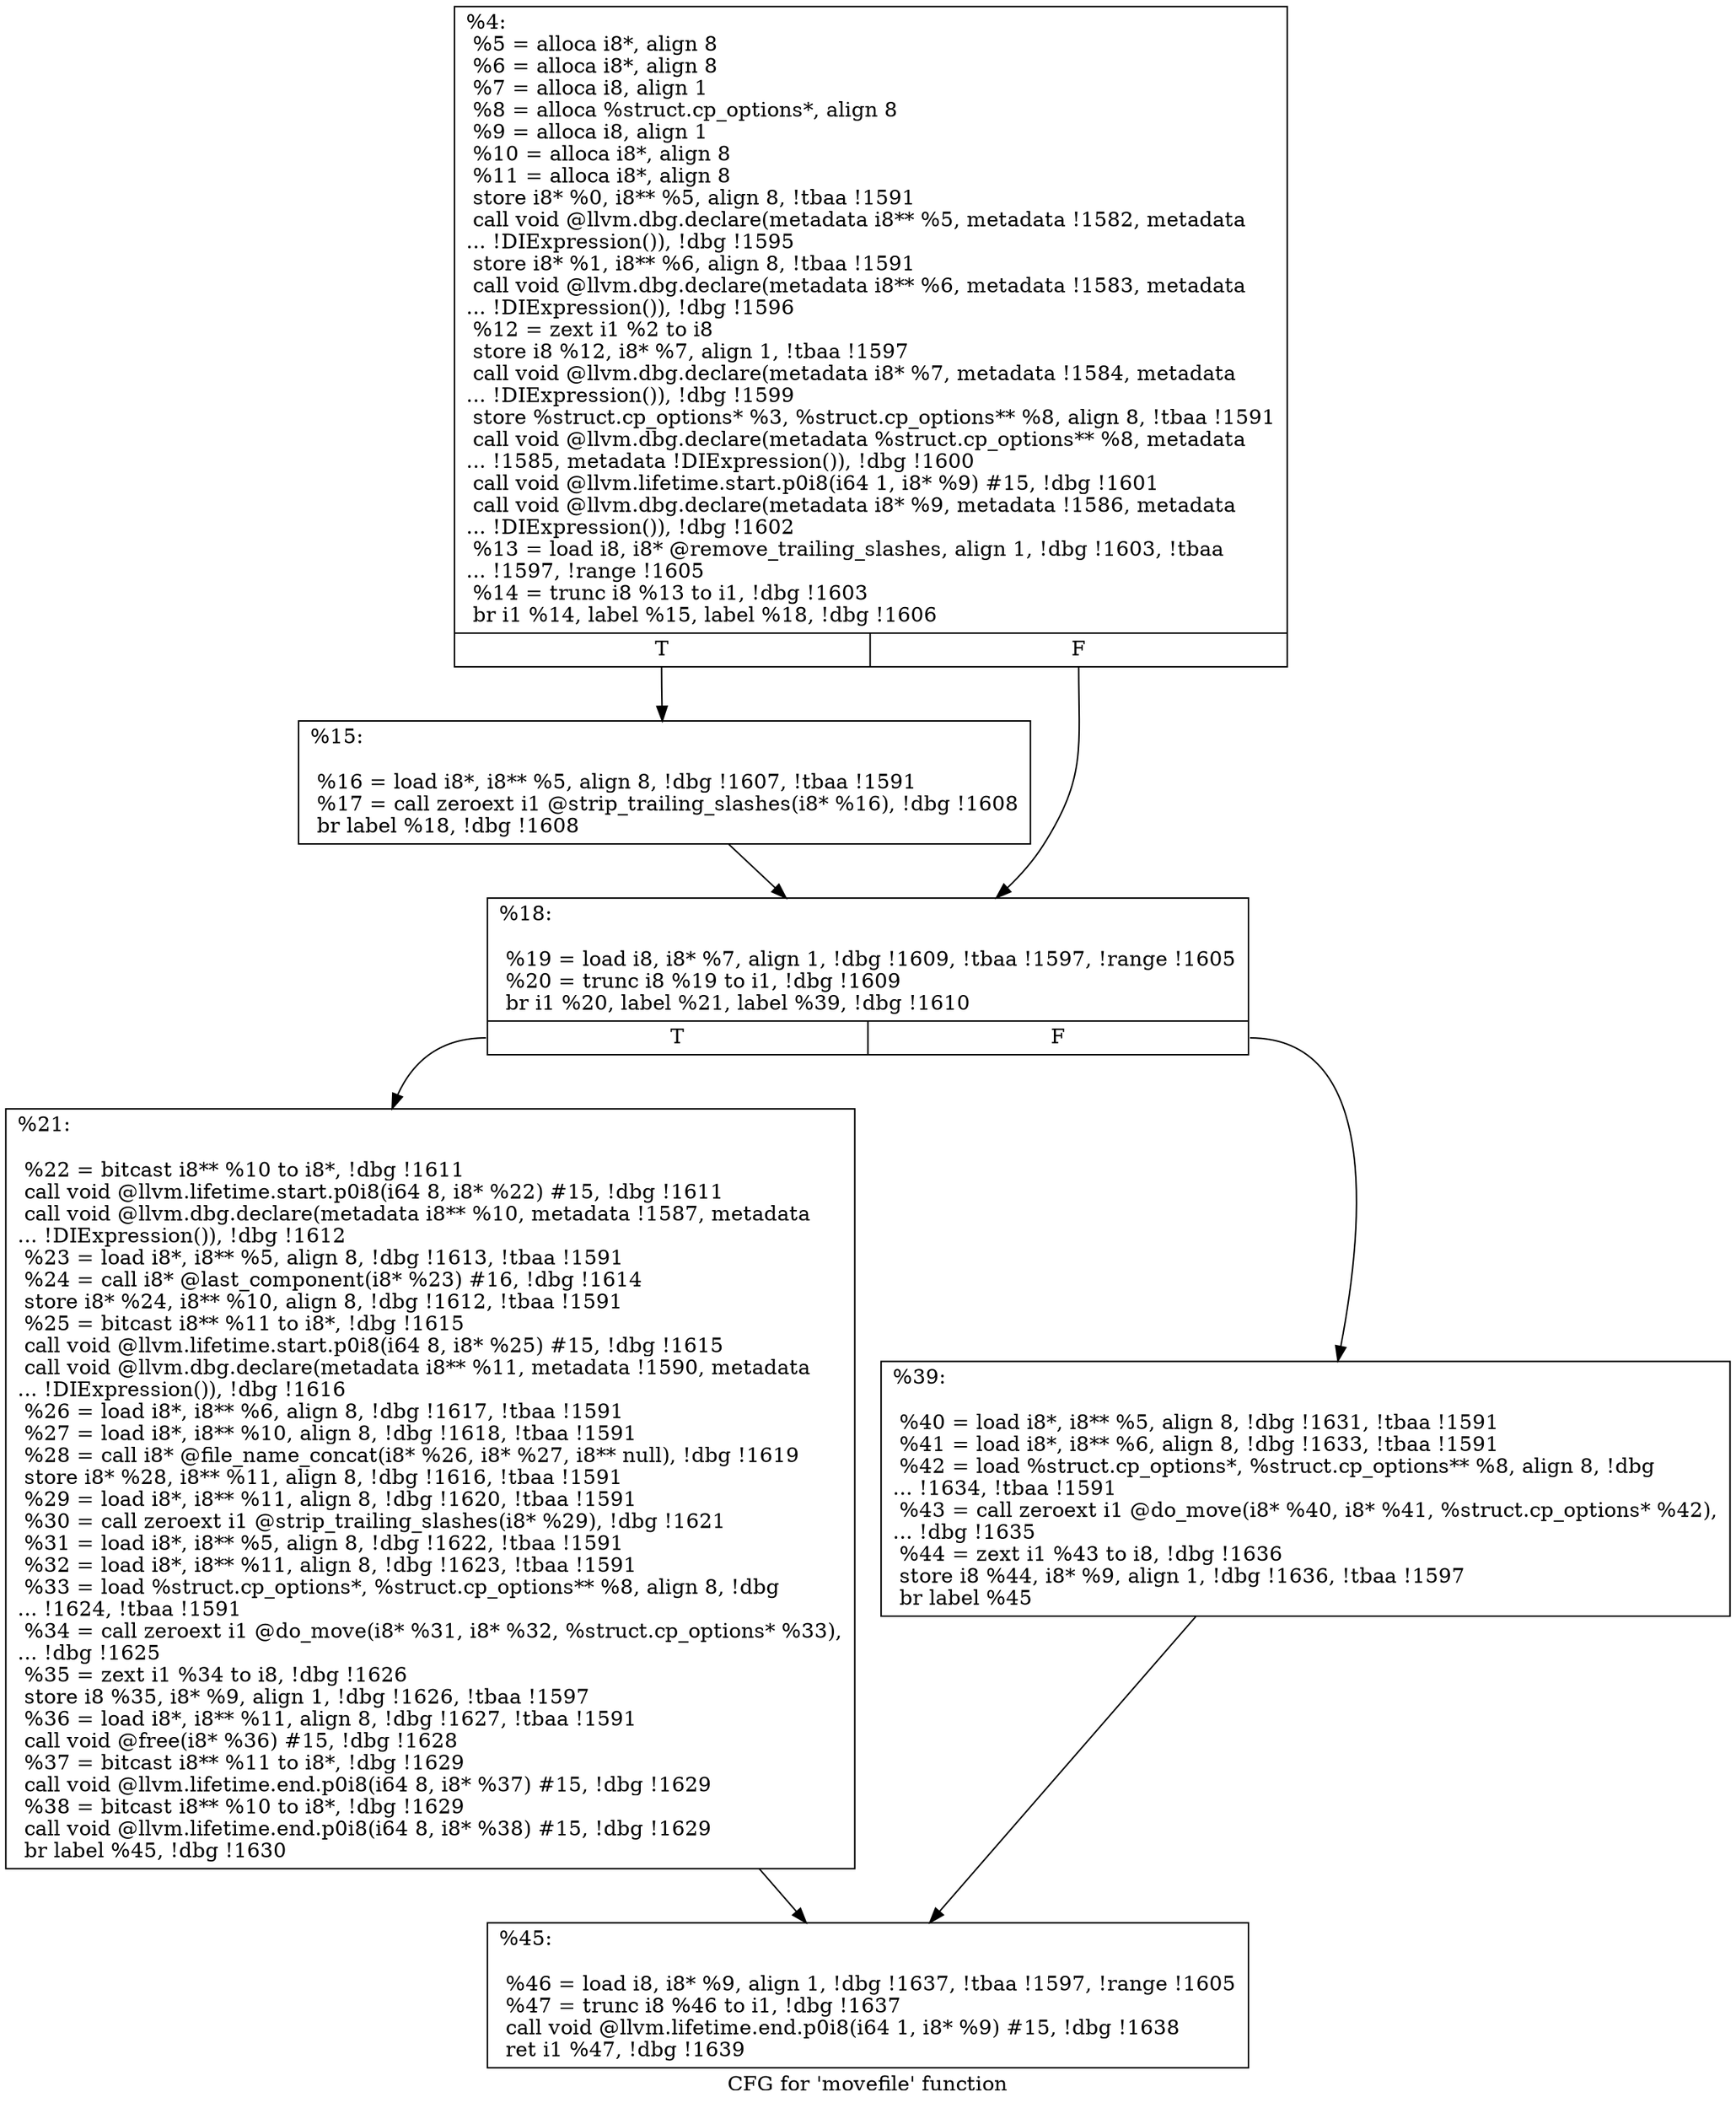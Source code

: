 digraph "CFG for 'movefile' function" {
	label="CFG for 'movefile' function";

	Node0x2631830 [shape=record,label="{%4:\l  %5 = alloca i8*, align 8\l  %6 = alloca i8*, align 8\l  %7 = alloca i8, align 1\l  %8 = alloca %struct.cp_options*, align 8\l  %9 = alloca i8, align 1\l  %10 = alloca i8*, align 8\l  %11 = alloca i8*, align 8\l  store i8* %0, i8** %5, align 8, !tbaa !1591\l  call void @llvm.dbg.declare(metadata i8** %5, metadata !1582, metadata\l... !DIExpression()), !dbg !1595\l  store i8* %1, i8** %6, align 8, !tbaa !1591\l  call void @llvm.dbg.declare(metadata i8** %6, metadata !1583, metadata\l... !DIExpression()), !dbg !1596\l  %12 = zext i1 %2 to i8\l  store i8 %12, i8* %7, align 1, !tbaa !1597\l  call void @llvm.dbg.declare(metadata i8* %7, metadata !1584, metadata\l... !DIExpression()), !dbg !1599\l  store %struct.cp_options* %3, %struct.cp_options** %8, align 8, !tbaa !1591\l  call void @llvm.dbg.declare(metadata %struct.cp_options** %8, metadata\l... !1585, metadata !DIExpression()), !dbg !1600\l  call void @llvm.lifetime.start.p0i8(i64 1, i8* %9) #15, !dbg !1601\l  call void @llvm.dbg.declare(metadata i8* %9, metadata !1586, metadata\l... !DIExpression()), !dbg !1602\l  %13 = load i8, i8* @remove_trailing_slashes, align 1, !dbg !1603, !tbaa\l... !1597, !range !1605\l  %14 = trunc i8 %13 to i1, !dbg !1603\l  br i1 %14, label %15, label %18, !dbg !1606\l|{<s0>T|<s1>F}}"];
	Node0x2631830:s0 -> Node0x2635fb0;
	Node0x2631830:s1 -> Node0x26d4ba0;
	Node0x2635fb0 [shape=record,label="{%15:\l\l  %16 = load i8*, i8** %5, align 8, !dbg !1607, !tbaa !1591\l  %17 = call zeroext i1 @strip_trailing_slashes(i8* %16), !dbg !1608\l  br label %18, !dbg !1608\l}"];
	Node0x2635fb0 -> Node0x26d4ba0;
	Node0x26d4ba0 [shape=record,label="{%18:\l\l  %19 = load i8, i8* %7, align 1, !dbg !1609, !tbaa !1597, !range !1605\l  %20 = trunc i8 %19 to i1, !dbg !1609\l  br i1 %20, label %21, label %39, !dbg !1610\l|{<s0>T|<s1>F}}"];
	Node0x26d4ba0:s0 -> Node0x26d4bf0;
	Node0x26d4ba0:s1 -> Node0x26d4c40;
	Node0x26d4bf0 [shape=record,label="{%21:\l\l  %22 = bitcast i8** %10 to i8*, !dbg !1611\l  call void @llvm.lifetime.start.p0i8(i64 8, i8* %22) #15, !dbg !1611\l  call void @llvm.dbg.declare(metadata i8** %10, metadata !1587, metadata\l... !DIExpression()), !dbg !1612\l  %23 = load i8*, i8** %5, align 8, !dbg !1613, !tbaa !1591\l  %24 = call i8* @last_component(i8* %23) #16, !dbg !1614\l  store i8* %24, i8** %10, align 8, !dbg !1612, !tbaa !1591\l  %25 = bitcast i8** %11 to i8*, !dbg !1615\l  call void @llvm.lifetime.start.p0i8(i64 8, i8* %25) #15, !dbg !1615\l  call void @llvm.dbg.declare(metadata i8** %11, metadata !1590, metadata\l... !DIExpression()), !dbg !1616\l  %26 = load i8*, i8** %6, align 8, !dbg !1617, !tbaa !1591\l  %27 = load i8*, i8** %10, align 8, !dbg !1618, !tbaa !1591\l  %28 = call i8* @file_name_concat(i8* %26, i8* %27, i8** null), !dbg !1619\l  store i8* %28, i8** %11, align 8, !dbg !1616, !tbaa !1591\l  %29 = load i8*, i8** %11, align 8, !dbg !1620, !tbaa !1591\l  %30 = call zeroext i1 @strip_trailing_slashes(i8* %29), !dbg !1621\l  %31 = load i8*, i8** %5, align 8, !dbg !1622, !tbaa !1591\l  %32 = load i8*, i8** %11, align 8, !dbg !1623, !tbaa !1591\l  %33 = load %struct.cp_options*, %struct.cp_options** %8, align 8, !dbg\l... !1624, !tbaa !1591\l  %34 = call zeroext i1 @do_move(i8* %31, i8* %32, %struct.cp_options* %33),\l... !dbg !1625\l  %35 = zext i1 %34 to i8, !dbg !1626\l  store i8 %35, i8* %9, align 1, !dbg !1626, !tbaa !1597\l  %36 = load i8*, i8** %11, align 8, !dbg !1627, !tbaa !1591\l  call void @free(i8* %36) #15, !dbg !1628\l  %37 = bitcast i8** %11 to i8*, !dbg !1629\l  call void @llvm.lifetime.end.p0i8(i64 8, i8* %37) #15, !dbg !1629\l  %38 = bitcast i8** %10 to i8*, !dbg !1629\l  call void @llvm.lifetime.end.p0i8(i64 8, i8* %38) #15, !dbg !1629\l  br label %45, !dbg !1630\l}"];
	Node0x26d4bf0 -> Node0x26d4c90;
	Node0x26d4c40 [shape=record,label="{%39:\l\l  %40 = load i8*, i8** %5, align 8, !dbg !1631, !tbaa !1591\l  %41 = load i8*, i8** %6, align 8, !dbg !1633, !tbaa !1591\l  %42 = load %struct.cp_options*, %struct.cp_options** %8, align 8, !dbg\l... !1634, !tbaa !1591\l  %43 = call zeroext i1 @do_move(i8* %40, i8* %41, %struct.cp_options* %42),\l... !dbg !1635\l  %44 = zext i1 %43 to i8, !dbg !1636\l  store i8 %44, i8* %9, align 1, !dbg !1636, !tbaa !1597\l  br label %45\l}"];
	Node0x26d4c40 -> Node0x26d4c90;
	Node0x26d4c90 [shape=record,label="{%45:\l\l  %46 = load i8, i8* %9, align 1, !dbg !1637, !tbaa !1597, !range !1605\l  %47 = trunc i8 %46 to i1, !dbg !1637\l  call void @llvm.lifetime.end.p0i8(i64 1, i8* %9) #15, !dbg !1638\l  ret i1 %47, !dbg !1639\l}"];
}
